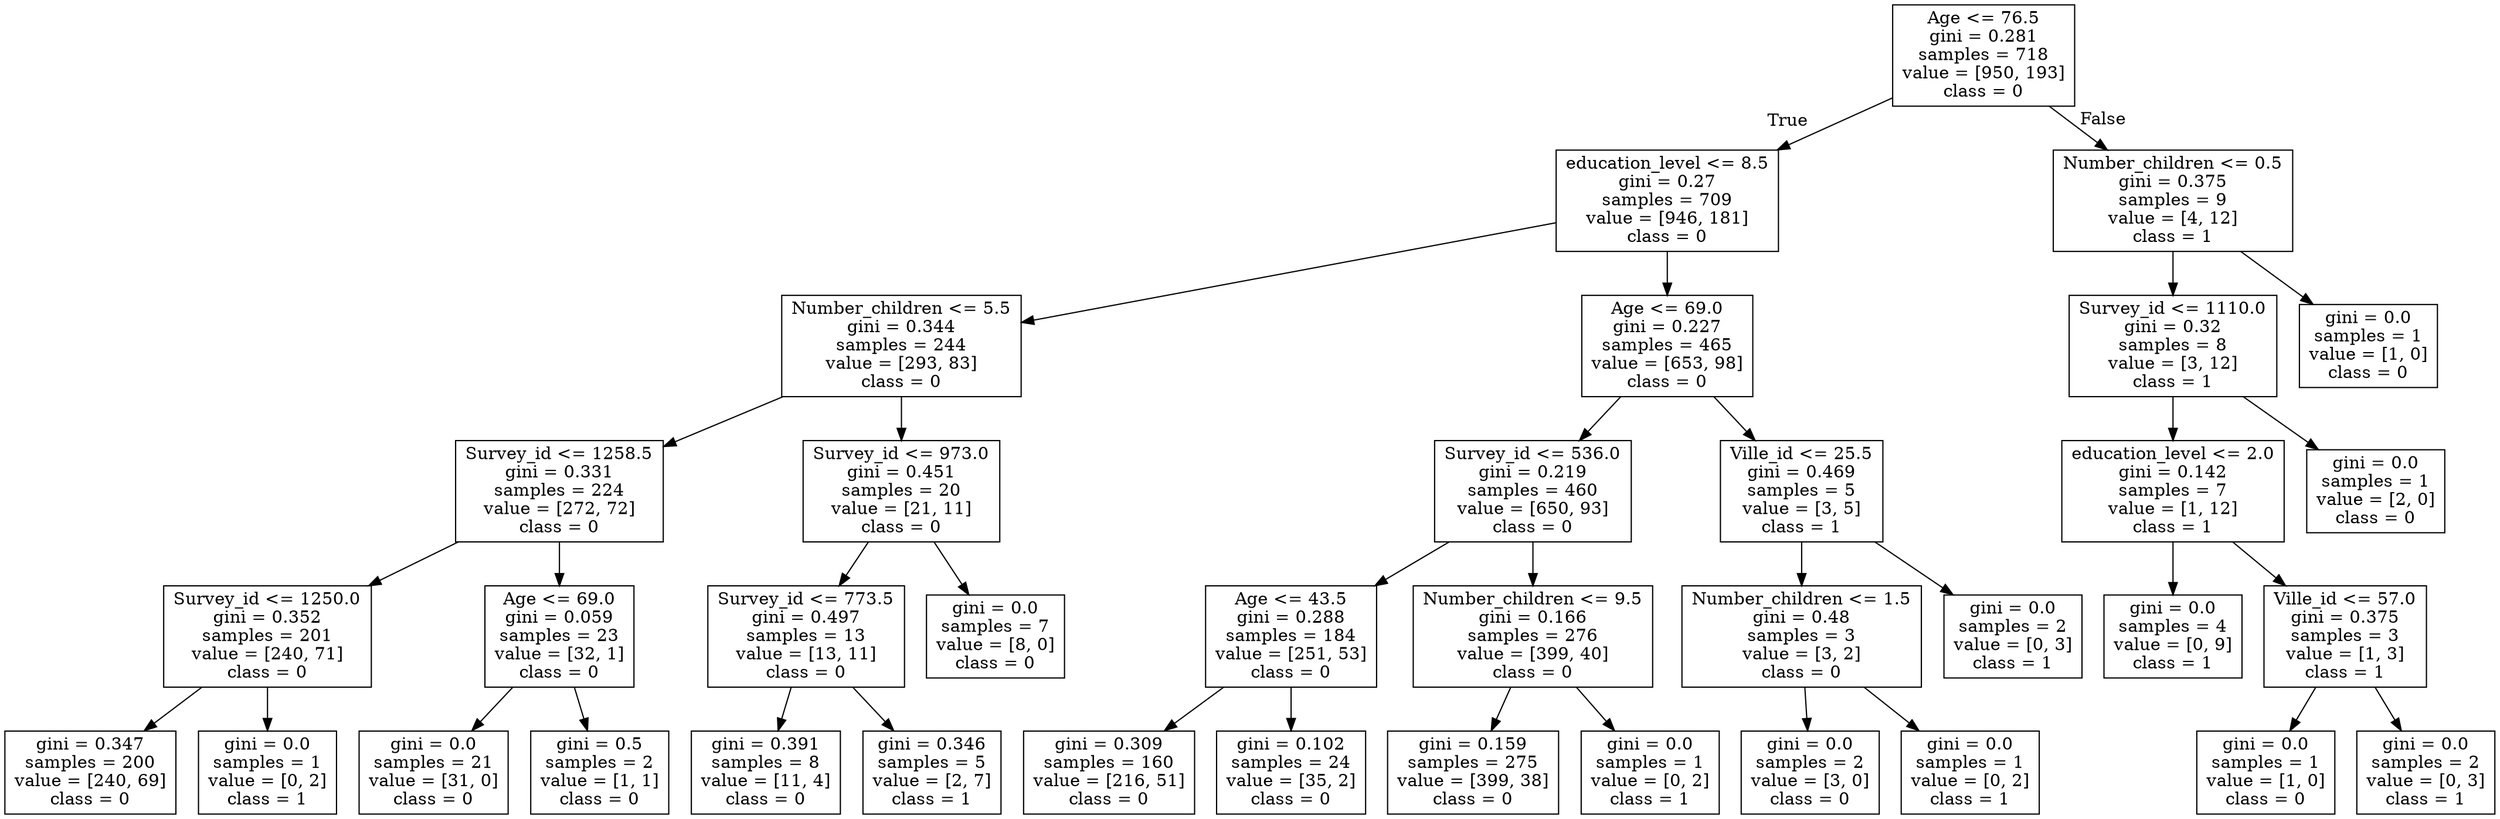 digraph Tree {
node [shape=box] ;
0 [label="Age <= 76.5\ngini = 0.281\nsamples = 718\nvalue = [950, 193]\nclass = 0"] ;
1 [label="education_level <= 8.5\ngini = 0.27\nsamples = 709\nvalue = [946, 181]\nclass = 0"] ;
0 -> 1 [labeldistance=2.5, labelangle=45, headlabel="True"] ;
2 [label="Number_children <= 5.5\ngini = 0.344\nsamples = 244\nvalue = [293, 83]\nclass = 0"] ;
1 -> 2 ;
3 [label="Survey_id <= 1258.5\ngini = 0.331\nsamples = 224\nvalue = [272, 72]\nclass = 0"] ;
2 -> 3 ;
4 [label="Survey_id <= 1250.0\ngini = 0.352\nsamples = 201\nvalue = [240, 71]\nclass = 0"] ;
3 -> 4 ;
5 [label="gini = 0.347\nsamples = 200\nvalue = [240, 69]\nclass = 0"] ;
4 -> 5 ;
6 [label="gini = 0.0\nsamples = 1\nvalue = [0, 2]\nclass = 1"] ;
4 -> 6 ;
7 [label="Age <= 69.0\ngini = 0.059\nsamples = 23\nvalue = [32, 1]\nclass = 0"] ;
3 -> 7 ;
8 [label="gini = 0.0\nsamples = 21\nvalue = [31, 0]\nclass = 0"] ;
7 -> 8 ;
9 [label="gini = 0.5\nsamples = 2\nvalue = [1, 1]\nclass = 0"] ;
7 -> 9 ;
10 [label="Survey_id <= 973.0\ngini = 0.451\nsamples = 20\nvalue = [21, 11]\nclass = 0"] ;
2 -> 10 ;
11 [label="Survey_id <= 773.5\ngini = 0.497\nsamples = 13\nvalue = [13, 11]\nclass = 0"] ;
10 -> 11 ;
12 [label="gini = 0.391\nsamples = 8\nvalue = [11, 4]\nclass = 0"] ;
11 -> 12 ;
13 [label="gini = 0.346\nsamples = 5\nvalue = [2, 7]\nclass = 1"] ;
11 -> 13 ;
14 [label="gini = 0.0\nsamples = 7\nvalue = [8, 0]\nclass = 0"] ;
10 -> 14 ;
15 [label="Age <= 69.0\ngini = 0.227\nsamples = 465\nvalue = [653, 98]\nclass = 0"] ;
1 -> 15 ;
16 [label="Survey_id <= 536.0\ngini = 0.219\nsamples = 460\nvalue = [650, 93]\nclass = 0"] ;
15 -> 16 ;
17 [label="Age <= 43.5\ngini = 0.288\nsamples = 184\nvalue = [251, 53]\nclass = 0"] ;
16 -> 17 ;
18 [label="gini = 0.309\nsamples = 160\nvalue = [216, 51]\nclass = 0"] ;
17 -> 18 ;
19 [label="gini = 0.102\nsamples = 24\nvalue = [35, 2]\nclass = 0"] ;
17 -> 19 ;
20 [label="Number_children <= 9.5\ngini = 0.166\nsamples = 276\nvalue = [399, 40]\nclass = 0"] ;
16 -> 20 ;
21 [label="gini = 0.159\nsamples = 275\nvalue = [399, 38]\nclass = 0"] ;
20 -> 21 ;
22 [label="gini = 0.0\nsamples = 1\nvalue = [0, 2]\nclass = 1"] ;
20 -> 22 ;
23 [label="Ville_id <= 25.5\ngini = 0.469\nsamples = 5\nvalue = [3, 5]\nclass = 1"] ;
15 -> 23 ;
24 [label="Number_children <= 1.5\ngini = 0.48\nsamples = 3\nvalue = [3, 2]\nclass = 0"] ;
23 -> 24 ;
25 [label="gini = 0.0\nsamples = 2\nvalue = [3, 0]\nclass = 0"] ;
24 -> 25 ;
26 [label="gini = 0.0\nsamples = 1\nvalue = [0, 2]\nclass = 1"] ;
24 -> 26 ;
27 [label="gini = 0.0\nsamples = 2\nvalue = [0, 3]\nclass = 1"] ;
23 -> 27 ;
28 [label="Number_children <= 0.5\ngini = 0.375\nsamples = 9\nvalue = [4, 12]\nclass = 1"] ;
0 -> 28 [labeldistance=2.5, labelangle=-45, headlabel="False"] ;
29 [label="Survey_id <= 1110.0\ngini = 0.32\nsamples = 8\nvalue = [3, 12]\nclass = 1"] ;
28 -> 29 ;
30 [label="education_level <= 2.0\ngini = 0.142\nsamples = 7\nvalue = [1, 12]\nclass = 1"] ;
29 -> 30 ;
31 [label="gini = 0.0\nsamples = 4\nvalue = [0, 9]\nclass = 1"] ;
30 -> 31 ;
32 [label="Ville_id <= 57.0\ngini = 0.375\nsamples = 3\nvalue = [1, 3]\nclass = 1"] ;
30 -> 32 ;
33 [label="gini = 0.0\nsamples = 1\nvalue = [1, 0]\nclass = 0"] ;
32 -> 33 ;
34 [label="gini = 0.0\nsamples = 2\nvalue = [0, 3]\nclass = 1"] ;
32 -> 34 ;
35 [label="gini = 0.0\nsamples = 1\nvalue = [2, 0]\nclass = 0"] ;
29 -> 35 ;
36 [label="gini = 0.0\nsamples = 1\nvalue = [1, 0]\nclass = 0"] ;
28 -> 36 ;
}